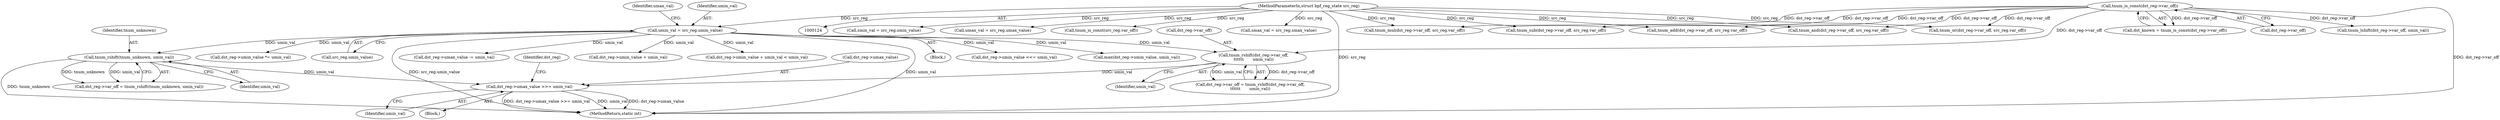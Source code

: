 digraph "0_linux_0c17d1d2c61936401f4702e1846e2c19b200f958@pointer" {
"1000747" [label="(Call,dst_reg->umax_value >>= umin_val)"];
"1000739" [label="(Call,tnum_rshift(tnum_unknown, umin_val))"];
"1000171" [label="(Call,umin_val = src_reg.umin_value)"];
"1000128" [label="(MethodParameterIn,struct bpf_reg_state src_reg)"];
"1000729" [label="(Call,tnum_rshift(dst_reg->var_off,\n\t\t\t\t\t\t       umin_val))"];
"1000189" [label="(Call,tnum_is_const(dst_reg->var_off))"];
"1000166" [label="(Call,smax_val = src_reg.smax_value)"];
"1000739" [label="(Call,tnum_rshift(tnum_unknown, umin_val))"];
"1000129" [label="(Block,)"];
"1000128" [label="(MethodParameterIn,struct bpf_reg_state src_reg)"];
"1000352" [label="(Call,tnum_sub(dst_reg->var_off, src_reg.var_off))"];
"1000187" [label="(Call,dst_known = tnum_is_const(dst_reg->var_off))"];
"1000161" [label="(Call,smin_val = src_reg.smin_value)"];
"1000753" [label="(Identifier,dst_reg)"];
"1000365" [label="(Call,tnum_mul(dst_reg->var_off, src_reg.var_off))"];
"1000730" [label="(Call,dst_reg->var_off)"];
"1000741" [label="(Identifier,umin_val)"];
"1000177" [label="(Identifier,umax_val)"];
"1000176" [label="(Call,umax_val = src_reg.umax_value)"];
"1000725" [label="(Call,dst_reg->var_off = tnum_rshift(dst_reg->var_off,\n\t\t\t\t\t\t       umin_val))"];
"1000189" [label="(Call,tnum_is_const(dst_reg->var_off))"];
"1000751" [label="(Identifier,umin_val)"];
"1000747" [label="(Call,dst_reg->umax_value >>= umin_val)"];
"1000647" [label="(Call,dst_reg->umin_value <<= umin_val)"];
"1000275" [label="(Call,tnum_add(dst_reg->var_off, src_reg.var_off))"];
"1000472" [label="(Call,tnum_and(dst_reg->var_off, src_reg.var_off))"];
"1000729" [label="(Call,tnum_rshift(dst_reg->var_off,\n\t\t\t\t\t\t       umin_val))"];
"1000572" [label="(Call,max(dst_reg->umin_value, umin_val))"];
"1000748" [label="(Call,dst_reg->umax_value)"];
"1000404" [label="(Call,dst_reg->umin_value *= umin_val)"];
"1000195" [label="(Block,)"];
"1000769" [label="(MethodReturn,static int)"];
"1000172" [label="(Identifier,umin_val)"];
"1000190" [label="(Call,dst_reg->var_off)"];
"1000173" [label="(Call,src_reg.umin_value)"];
"1000735" [label="(Call,dst_reg->var_off = tnum_rshift(tnum_unknown, umin_val))"];
"1000733" [label="(Identifier,umin_val)"];
"1000343" [label="(Call,dst_reg->umax_value -= umin_val)"];
"1000183" [label="(Call,tnum_is_const(src_reg.var_off))"];
"1000561" [label="(Call,tnum_or(dst_reg->var_off, src_reg.var_off))"];
"1000235" [label="(Call,dst_reg->umin_value + umin_val)"];
"1000684" [label="(Call,tnum_lshift(dst_reg->var_off, umin_val))"];
"1000171" [label="(Call,umin_val = src_reg.umin_value)"];
"1000234" [label="(Call,dst_reg->umin_value + umin_val < umin_val)"];
"1000740" [label="(Identifier,tnum_unknown)"];
"1000747" -> "1000195"  [label="AST: "];
"1000747" -> "1000751"  [label="CFG: "];
"1000748" -> "1000747"  [label="AST: "];
"1000751" -> "1000747"  [label="AST: "];
"1000753" -> "1000747"  [label="CFG: "];
"1000747" -> "1000769"  [label="DDG: umin_val"];
"1000747" -> "1000769"  [label="DDG: dst_reg->umax_value"];
"1000747" -> "1000769"  [label="DDG: dst_reg->umax_value >>= umin_val"];
"1000739" -> "1000747"  [label="DDG: umin_val"];
"1000729" -> "1000747"  [label="DDG: umin_val"];
"1000739" -> "1000735"  [label="AST: "];
"1000739" -> "1000741"  [label="CFG: "];
"1000740" -> "1000739"  [label="AST: "];
"1000741" -> "1000739"  [label="AST: "];
"1000735" -> "1000739"  [label="CFG: "];
"1000739" -> "1000769"  [label="DDG: tnum_unknown"];
"1000739" -> "1000735"  [label="DDG: tnum_unknown"];
"1000739" -> "1000735"  [label="DDG: umin_val"];
"1000171" -> "1000739"  [label="DDG: umin_val"];
"1000171" -> "1000129"  [label="AST: "];
"1000171" -> "1000173"  [label="CFG: "];
"1000172" -> "1000171"  [label="AST: "];
"1000173" -> "1000171"  [label="AST: "];
"1000177" -> "1000171"  [label="CFG: "];
"1000171" -> "1000769"  [label="DDG: umin_val"];
"1000171" -> "1000769"  [label="DDG: src_reg.umin_value"];
"1000128" -> "1000171"  [label="DDG: src_reg"];
"1000171" -> "1000234"  [label="DDG: umin_val"];
"1000171" -> "1000235"  [label="DDG: umin_val"];
"1000171" -> "1000343"  [label="DDG: umin_val"];
"1000171" -> "1000404"  [label="DDG: umin_val"];
"1000171" -> "1000572"  [label="DDG: umin_val"];
"1000171" -> "1000647"  [label="DDG: umin_val"];
"1000171" -> "1000729"  [label="DDG: umin_val"];
"1000128" -> "1000124"  [label="AST: "];
"1000128" -> "1000769"  [label="DDG: src_reg"];
"1000128" -> "1000161"  [label="DDG: src_reg"];
"1000128" -> "1000166"  [label="DDG: src_reg"];
"1000128" -> "1000176"  [label="DDG: src_reg"];
"1000128" -> "1000183"  [label="DDG: src_reg"];
"1000128" -> "1000275"  [label="DDG: src_reg"];
"1000128" -> "1000352"  [label="DDG: src_reg"];
"1000128" -> "1000365"  [label="DDG: src_reg"];
"1000128" -> "1000472"  [label="DDG: src_reg"];
"1000128" -> "1000561"  [label="DDG: src_reg"];
"1000729" -> "1000725"  [label="AST: "];
"1000729" -> "1000733"  [label="CFG: "];
"1000730" -> "1000729"  [label="AST: "];
"1000733" -> "1000729"  [label="AST: "];
"1000725" -> "1000729"  [label="CFG: "];
"1000729" -> "1000725"  [label="DDG: dst_reg->var_off"];
"1000729" -> "1000725"  [label="DDG: umin_val"];
"1000189" -> "1000729"  [label="DDG: dst_reg->var_off"];
"1000189" -> "1000187"  [label="AST: "];
"1000189" -> "1000190"  [label="CFG: "];
"1000190" -> "1000189"  [label="AST: "];
"1000187" -> "1000189"  [label="CFG: "];
"1000189" -> "1000769"  [label="DDG: dst_reg->var_off"];
"1000189" -> "1000187"  [label="DDG: dst_reg->var_off"];
"1000189" -> "1000275"  [label="DDG: dst_reg->var_off"];
"1000189" -> "1000352"  [label="DDG: dst_reg->var_off"];
"1000189" -> "1000365"  [label="DDG: dst_reg->var_off"];
"1000189" -> "1000472"  [label="DDG: dst_reg->var_off"];
"1000189" -> "1000561"  [label="DDG: dst_reg->var_off"];
"1000189" -> "1000684"  [label="DDG: dst_reg->var_off"];
}
